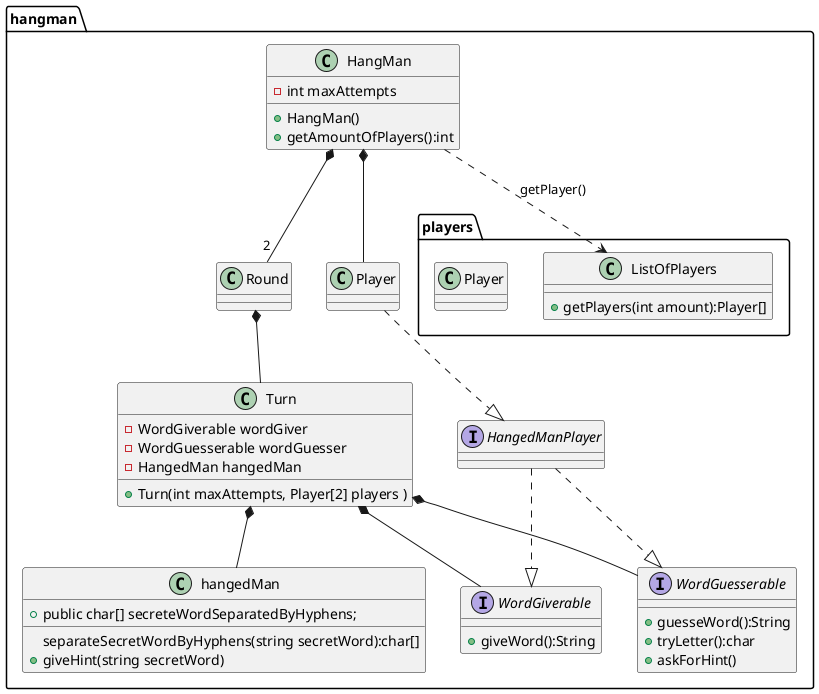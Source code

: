 @startuml

package hangman{
class hangedMan{
+public char[] secreteWordSeparatedByHyphens;
separateSecretWordByHyphens(string secretWord):char[]
+giveHint(string secretWord)
}
Interface HangedManPlayer
    class HangMan{
        +HangMan()
        +getAmountOfPlayers():int
        -int maxAttempts
    }

    class Round

    class Turn{
        -WordGiverable wordGiver
        -WordGuesserable wordGuesser
        -HangedMan hangedMan
        +Turn(int maxAttempts, Player[2] players )
    }

    interface WordGiverable{
        +giveWord():String
    }

    interface WordGuesserable{
        +guesseWord():String
        +tryLetter():char
        +askForHint()
    }

    HangedManPlayer ..|> WordGiverable
    HangedManPlayer ..|> WordGuesserable

    Turn *-- WordGiverable
    Turn *-- WordGuesserable
    Turn *-- hangedMan
    Round *-- Turn
    HangMan *-- Player
    HangMan *-- "2" Round

package players{
    class ListOfPlayers{
        +getPlayers(int amount):Player[]
    }

    class Player{
    }
}

HangMan ..> ListOfPlayers:getPlayer()
Player ..|> HangedManPlayer
}
@enduml
